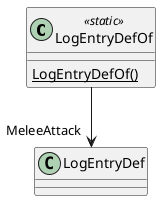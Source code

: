 @startuml
class LogEntryDefOf <<static>> {
    {static} LogEntryDefOf()
}
LogEntryDefOf --> "MeleeAttack" LogEntryDef
@enduml

